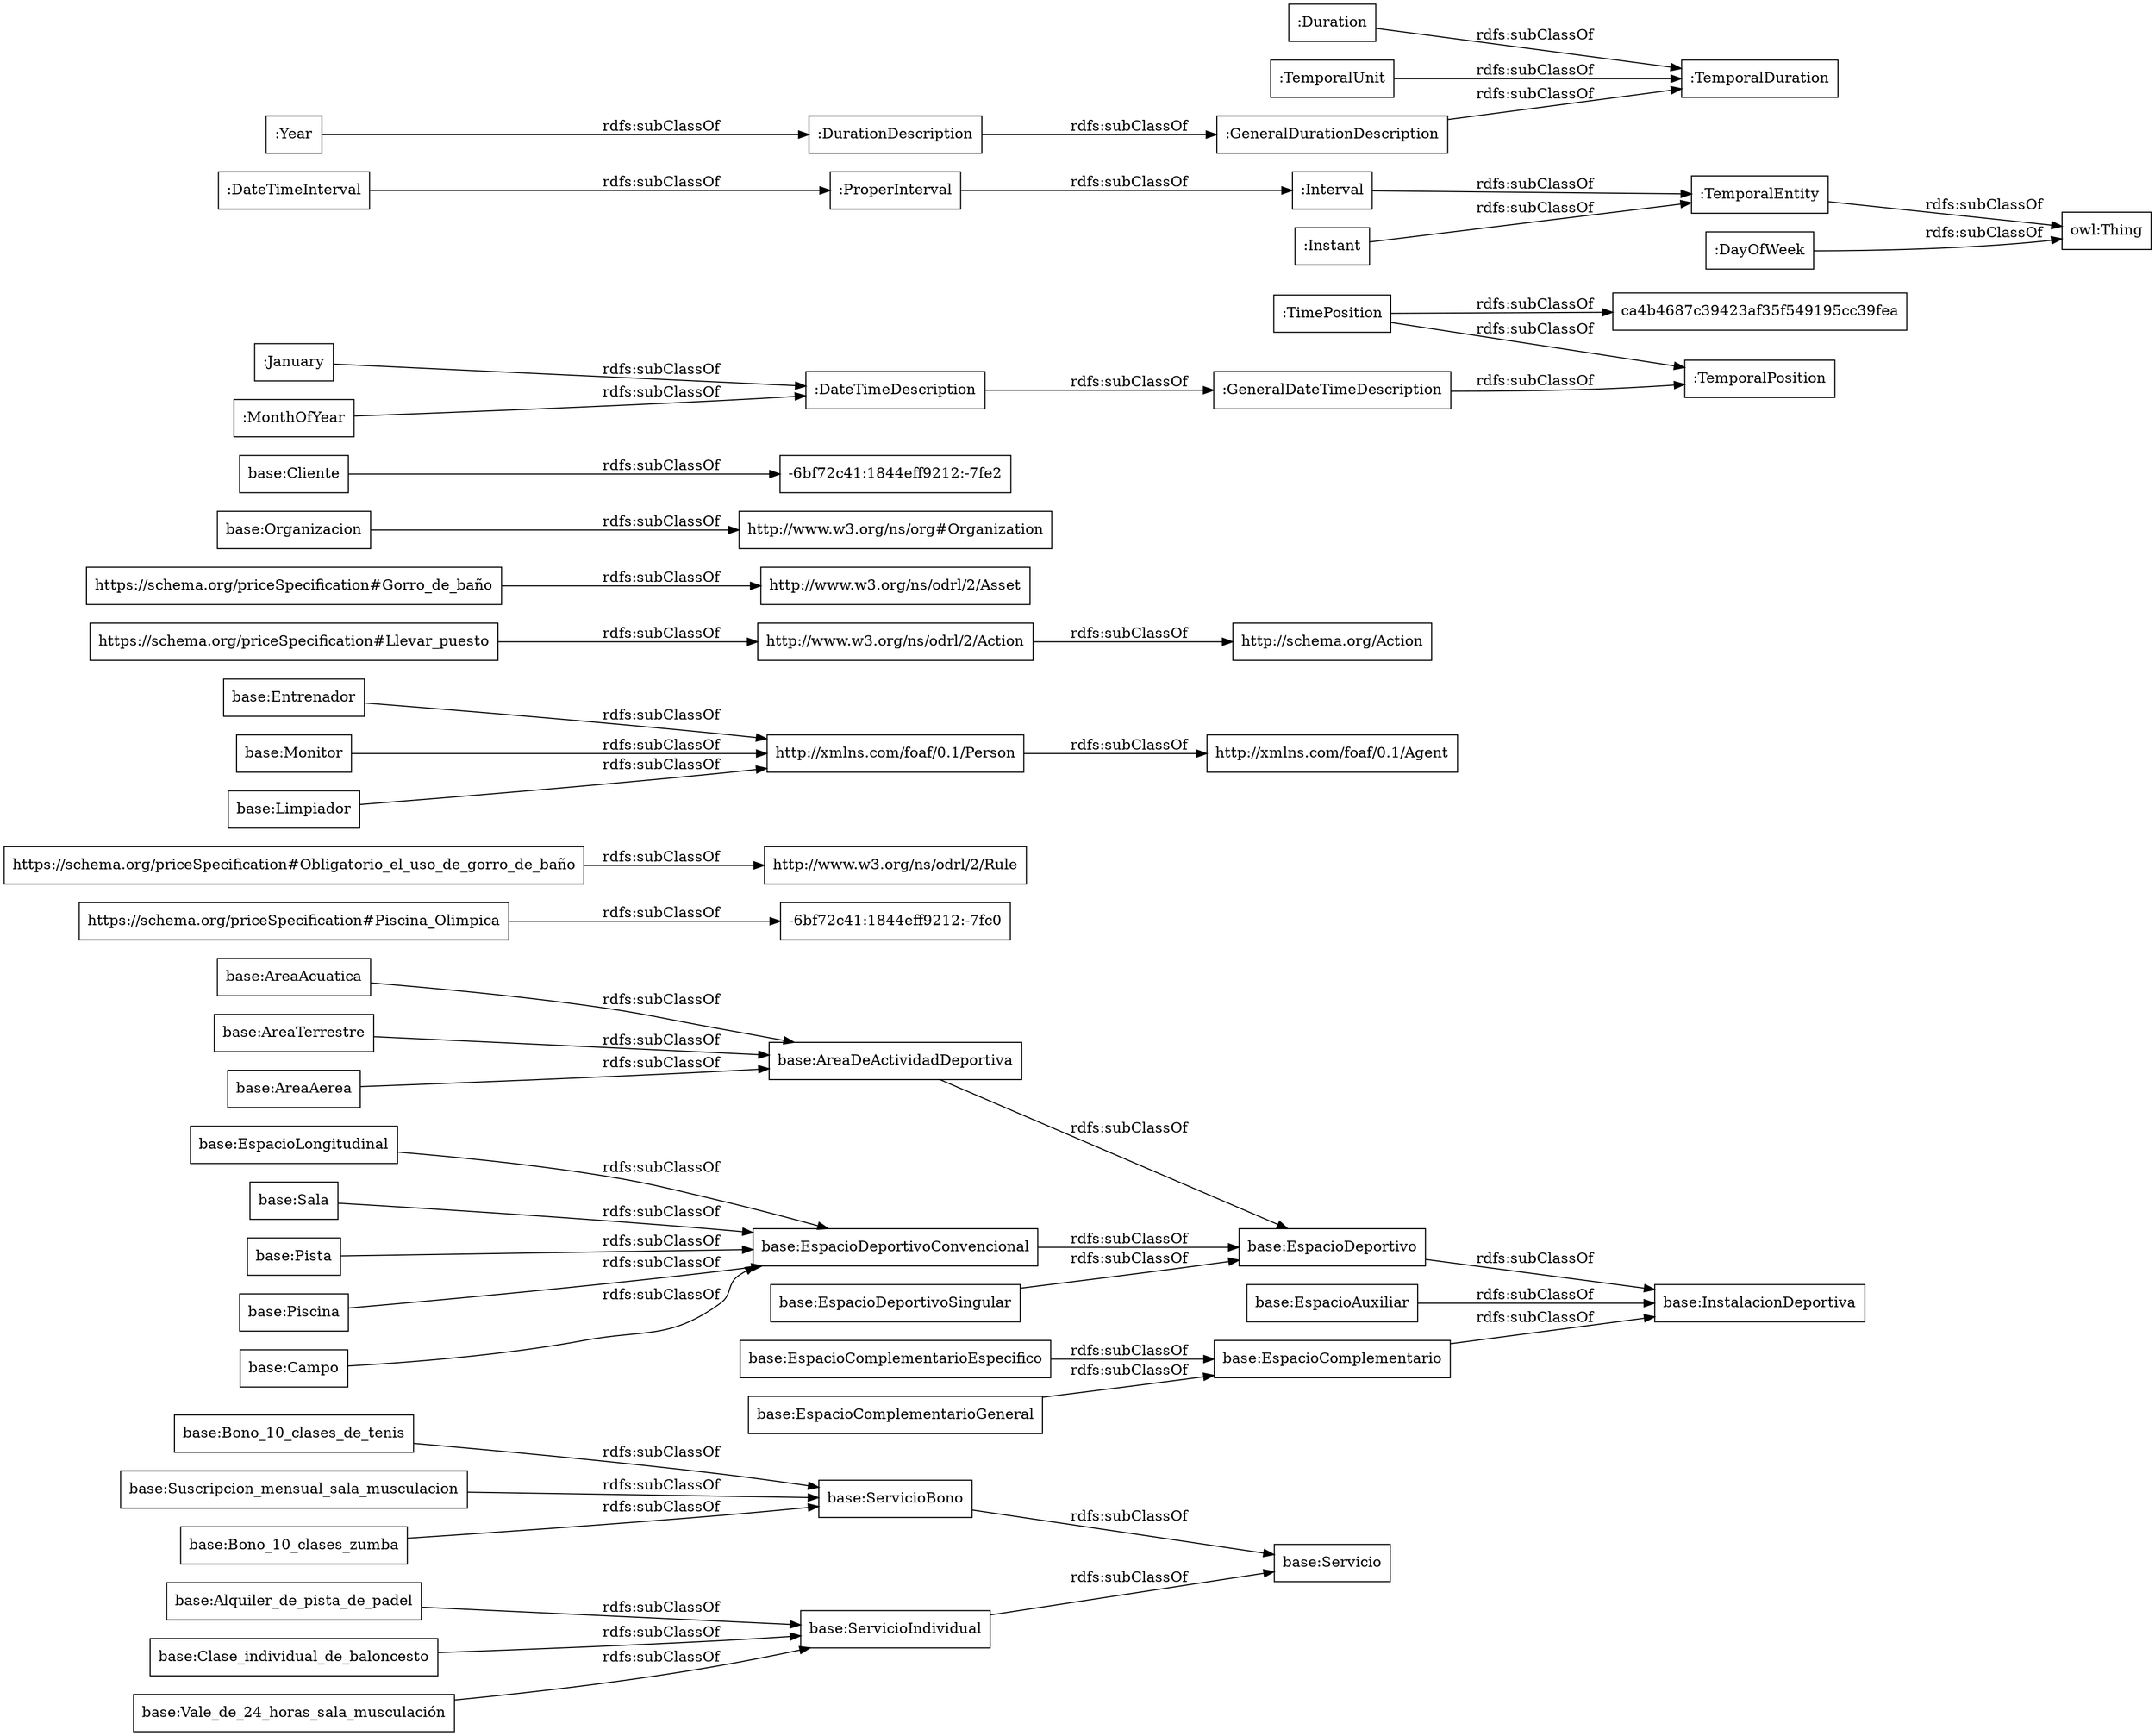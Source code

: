 digraph ar2dtool_diagram { 
rankdir=LR;
size="1000"
node [shape = rectangle, color="black"]; "base:Alquiler_de_pista_de_padel" "base:EspacioComplementarioEspecifico" "base:Vale_de_24_horas_sala_musculación" "base:EspacioDeportivoSingular" "base:EspacioComplementario" "-6bf72c41:1844eff9212:-7fc0" "base:Bono_10_clases_de_tenis" "base:AreaAerea" "base:Servicio" "http://www.w3.org/ns/odrl/2/Rule" "https://schema.org/priceSpecification#Piscina_Olimpica" "base:Entrenador" "http://schema.org/Action" "http://xmlns.com/foaf/0.1/Person" "base:Suscripcion_mensual_sala_musculacion" "base:Piscina" "base:EspacioAuxiliar" "http://www.w3.org/ns/odrl/2/Asset" "base:AreaDeActividadDeportiva" "base:EspacioComplementarioGeneral" "http://www.w3.org/ns/org#Organization" "base:Monitor" "base:Campo" "base:Limpiador" "base:EspacioLongitudinal" "http://xmlns.com/foaf/0.1/Agent" "http://www.w3.org/ns/odrl/2/Action" "base:AreaAcuatica" "base:Cliente" "base:Bono_10_clases_zumba" "base:Sala" "https://schema.org/priceSpecification#Llevar_puesto" "base:ServicioBono" "base:InstalacionDeportiva" "-6bf72c41:1844eff9212:-7fe2" "base:Organizacion" "https://schema.org/priceSpecification#Obligatorio_el_uso_de_gorro_de_baño" "base:Clase_individual_de_baloncesto" "base:EspacioDeportivo" "base:Pista" "base:AreaTerrestre" "https://schema.org/priceSpecification#Gorro_de_baño" "base:ServicioIndividual" "base:EspacioDeportivoConvencional" ":GeneralDateTimeDescription" ":DateTimeInterval" ":DurationDescription" ":TemporalDuration" ":Duration" ":GeneralDurationDescription" ":January" ":ProperInterval" ":TimePosition" ":TemporalPosition" ":Interval" ":TemporalEntity" ":Year" "ca4b4687c39423af35f549195cc39fea" ":MonthOfYear" ":DateTimeDescription" ":TemporalUnit" ":Instant" ":DayOfWeek" ; /*classes style*/
	":DateTimeDescription" -> ":GeneralDateTimeDescription" [ label = "rdfs:subClassOf" ];
	"base:EspacioLongitudinal" -> "base:EspacioDeportivoConvencional" [ label = "rdfs:subClassOf" ];
	"base:Alquiler_de_pista_de_padel" -> "base:ServicioIndividual" [ label = "rdfs:subClassOf" ];
	"base:AreaAerea" -> "base:AreaDeActividadDeportiva" [ label = "rdfs:subClassOf" ];
	"base:Suscripcion_mensual_sala_musculacion" -> "base:ServicioBono" [ label = "rdfs:subClassOf" ];
	":Instant" -> ":TemporalEntity" [ label = "rdfs:subClassOf" ];
	"base:Piscina" -> "base:EspacioDeportivoConvencional" [ label = "rdfs:subClassOf" ];
	"base:EspacioAuxiliar" -> "base:InstalacionDeportiva" [ label = "rdfs:subClassOf" ];
	"https://schema.org/priceSpecification#Piscina_Olimpica" -> "-6bf72c41:1844eff9212:-7fc0" [ label = "rdfs:subClassOf" ];
	"base:Monitor" -> "http://xmlns.com/foaf/0.1/Person" [ label = "rdfs:subClassOf" ];
	"base:EspacioComplementarioGeneral" -> "base:EspacioComplementario" [ label = "rdfs:subClassOf" ];
	"base:Limpiador" -> "http://xmlns.com/foaf/0.1/Person" [ label = "rdfs:subClassOf" ];
	":ProperInterval" -> ":Interval" [ label = "rdfs:subClassOf" ];
	"base:Sala" -> "base:EspacioDeportivoConvencional" [ label = "rdfs:subClassOf" ];
	"base:EspacioComplementario" -> "base:InstalacionDeportiva" [ label = "rdfs:subClassOf" ];
	"base:ServicioBono" -> "base:Servicio" [ label = "rdfs:subClassOf" ];
	"base:Pista" -> "base:EspacioDeportivoConvencional" [ label = "rdfs:subClassOf" ];
	"base:Bono_10_clases_zumba" -> "base:ServicioBono" [ label = "rdfs:subClassOf" ];
	":MonthOfYear" -> ":DateTimeDescription" [ label = "rdfs:subClassOf" ];
	"base:Bono_10_clases_de_tenis" -> "base:ServicioBono" [ label = "rdfs:subClassOf" ];
	"base:Campo" -> "base:EspacioDeportivoConvencional" [ label = "rdfs:subClassOf" ];
	"base:EspacioDeportivoConvencional" -> "base:EspacioDeportivo" [ label = "rdfs:subClassOf" ];
	"base:EspacioDeportivoSingular" -> "base:EspacioDeportivo" [ label = "rdfs:subClassOf" ];
	":Duration" -> ":TemporalDuration" [ label = "rdfs:subClassOf" ];
	"base:EspacioComplementarioEspecifico" -> "base:EspacioComplementario" [ label = "rdfs:subClassOf" ];
	"https://schema.org/priceSpecification#Gorro_de_baño" -> "http://www.w3.org/ns/odrl/2/Asset" [ label = "rdfs:subClassOf" ];
	"https://schema.org/priceSpecification#Obligatorio_el_uso_de_gorro_de_baño" -> "http://www.w3.org/ns/odrl/2/Rule" [ label = "rdfs:subClassOf" ];
	"base:EspacioDeportivo" -> "base:InstalacionDeportiva" [ label = "rdfs:subClassOf" ];
	"base:AreaAcuatica" -> "base:AreaDeActividadDeportiva" [ label = "rdfs:subClassOf" ];
	":TimePosition" -> "ca4b4687c39423af35f549195cc39fea" [ label = "rdfs:subClassOf" ];
	":TimePosition" -> ":TemporalPosition" [ label = "rdfs:subClassOf" ];
	":TemporalEntity" -> "owl:Thing" [ label = "rdfs:subClassOf" ];
	":GeneralDurationDescription" -> ":TemporalDuration" [ label = "rdfs:subClassOf" ];
	"http://www.w3.org/ns/odrl/2/Action" -> "http://schema.org/Action" [ label = "rdfs:subClassOf" ];
	":DateTimeInterval" -> ":ProperInterval" [ label = "rdfs:subClassOf" ];
	"https://schema.org/priceSpecification#Llevar_puesto" -> "http://www.w3.org/ns/odrl/2/Action" [ label = "rdfs:subClassOf" ];
	"base:Entrenador" -> "http://xmlns.com/foaf/0.1/Person" [ label = "rdfs:subClassOf" ];
	"base:Vale_de_24_horas_sala_musculación" -> "base:ServicioIndividual" [ label = "rdfs:subClassOf" ];
	":Interval" -> ":TemporalEntity" [ label = "rdfs:subClassOf" ];
	"http://xmlns.com/foaf/0.1/Person" -> "http://xmlns.com/foaf/0.1/Agent" [ label = "rdfs:subClassOf" ];
	":GeneralDateTimeDescription" -> ":TemporalPosition" [ label = "rdfs:subClassOf" ];
	"base:Clase_individual_de_baloncesto" -> "base:ServicioIndividual" [ label = "rdfs:subClassOf" ];
	":January" -> ":DateTimeDescription" [ label = "rdfs:subClassOf" ];
	"base:Cliente" -> "-6bf72c41:1844eff9212:-7fe2" [ label = "rdfs:subClassOf" ];
	"base:ServicioIndividual" -> "base:Servicio" [ label = "rdfs:subClassOf" ];
	":DayOfWeek" -> "owl:Thing" [ label = "rdfs:subClassOf" ];
	"base:AreaDeActividadDeportiva" -> "base:EspacioDeportivo" [ label = "rdfs:subClassOf" ];
	"base:AreaTerrestre" -> "base:AreaDeActividadDeportiva" [ label = "rdfs:subClassOf" ];
	":Year" -> ":DurationDescription" [ label = "rdfs:subClassOf" ];
	"base:Organizacion" -> "http://www.w3.org/ns/org#Organization" [ label = "rdfs:subClassOf" ];
	":DurationDescription" -> ":GeneralDurationDescription" [ label = "rdfs:subClassOf" ];
	":TemporalUnit" -> ":TemporalDuration" [ label = "rdfs:subClassOf" ];

}
